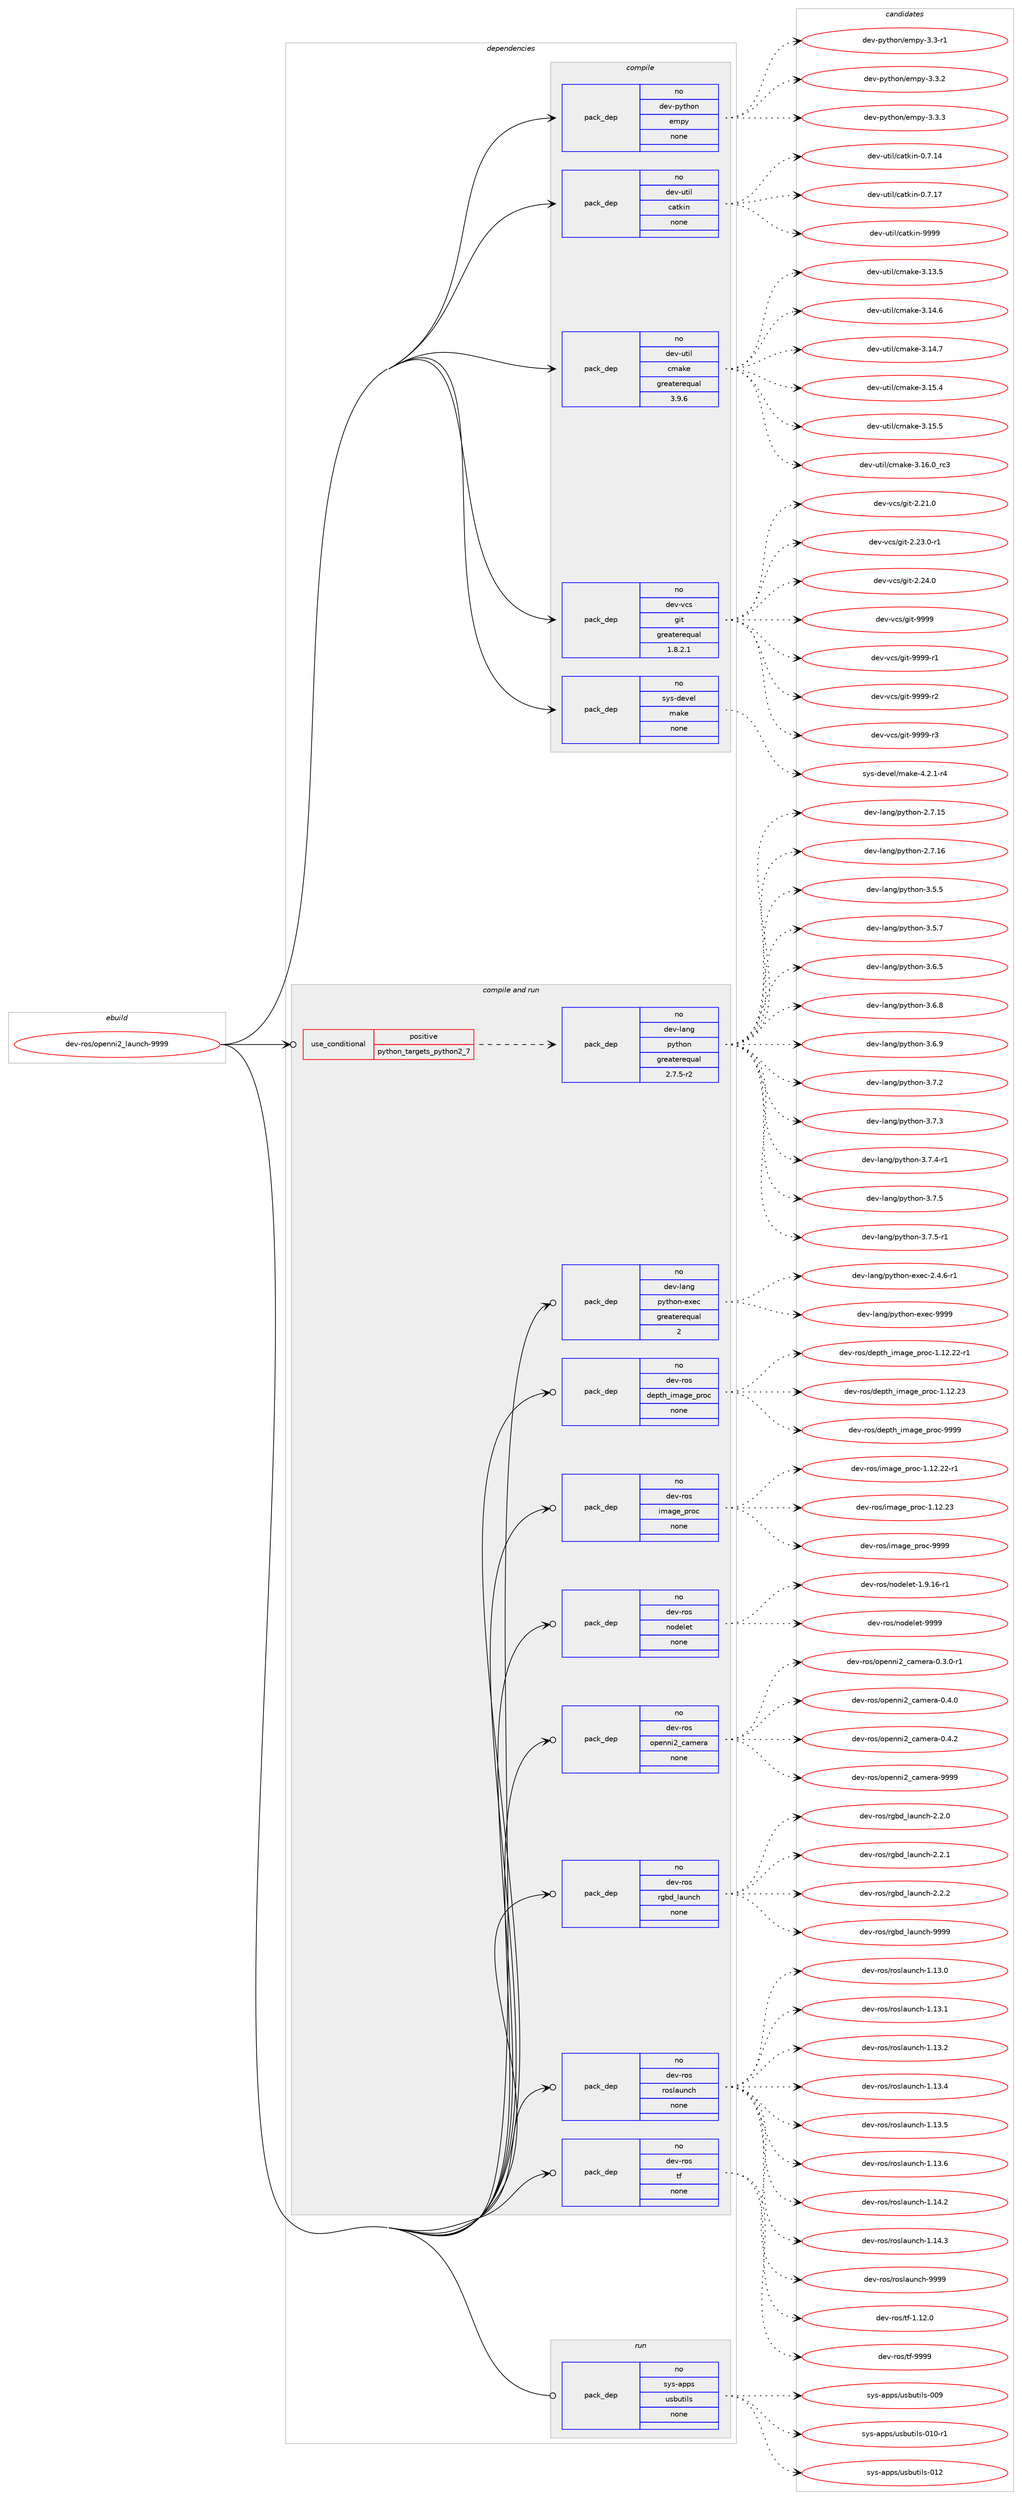 digraph prolog {

# *************
# Graph options
# *************

newrank=true;
concentrate=true;
compound=true;
graph [rankdir=LR,fontname=Helvetica,fontsize=10,ranksep=1.5];#, ranksep=2.5, nodesep=0.2];
edge  [arrowhead=vee];
node  [fontname=Helvetica,fontsize=10];

# **********
# The ebuild
# **********

subgraph cluster_leftcol {
color=gray;
rank=same;
label=<<i>ebuild</i>>;
id [label="dev-ros/openni2_launch-9999", color=red, width=4, href="../dev-ros/openni2_launch-9999.svg"];
}

# ****************
# The dependencies
# ****************

subgraph cluster_midcol {
color=gray;
label=<<i>dependencies</i>>;
subgraph cluster_compile {
fillcolor="#eeeeee";
style=filled;
label=<<i>compile</i>>;
subgraph pack491752 {
dependency657748 [label=<<TABLE BORDER="0" CELLBORDER="1" CELLSPACING="0" CELLPADDING="4" WIDTH="220"><TR><TD ROWSPAN="6" CELLPADDING="30">pack_dep</TD></TR><TR><TD WIDTH="110">no</TD></TR><TR><TD>dev-python</TD></TR><TR><TD>empy</TD></TR><TR><TD>none</TD></TR><TR><TD></TD></TR></TABLE>>, shape=none, color=blue];
}
id:e -> dependency657748:w [weight=20,style="solid",arrowhead="vee"];
subgraph pack491753 {
dependency657749 [label=<<TABLE BORDER="0" CELLBORDER="1" CELLSPACING="0" CELLPADDING="4" WIDTH="220"><TR><TD ROWSPAN="6" CELLPADDING="30">pack_dep</TD></TR><TR><TD WIDTH="110">no</TD></TR><TR><TD>dev-util</TD></TR><TR><TD>catkin</TD></TR><TR><TD>none</TD></TR><TR><TD></TD></TR></TABLE>>, shape=none, color=blue];
}
id:e -> dependency657749:w [weight=20,style="solid",arrowhead="vee"];
subgraph pack491754 {
dependency657750 [label=<<TABLE BORDER="0" CELLBORDER="1" CELLSPACING="0" CELLPADDING="4" WIDTH="220"><TR><TD ROWSPAN="6" CELLPADDING="30">pack_dep</TD></TR><TR><TD WIDTH="110">no</TD></TR><TR><TD>dev-util</TD></TR><TR><TD>cmake</TD></TR><TR><TD>greaterequal</TD></TR><TR><TD>3.9.6</TD></TR></TABLE>>, shape=none, color=blue];
}
id:e -> dependency657750:w [weight=20,style="solid",arrowhead="vee"];
subgraph pack491755 {
dependency657751 [label=<<TABLE BORDER="0" CELLBORDER="1" CELLSPACING="0" CELLPADDING="4" WIDTH="220"><TR><TD ROWSPAN="6" CELLPADDING="30">pack_dep</TD></TR><TR><TD WIDTH="110">no</TD></TR><TR><TD>dev-vcs</TD></TR><TR><TD>git</TD></TR><TR><TD>greaterequal</TD></TR><TR><TD>1.8.2.1</TD></TR></TABLE>>, shape=none, color=blue];
}
id:e -> dependency657751:w [weight=20,style="solid",arrowhead="vee"];
subgraph pack491756 {
dependency657752 [label=<<TABLE BORDER="0" CELLBORDER="1" CELLSPACING="0" CELLPADDING="4" WIDTH="220"><TR><TD ROWSPAN="6" CELLPADDING="30">pack_dep</TD></TR><TR><TD WIDTH="110">no</TD></TR><TR><TD>sys-devel</TD></TR><TR><TD>make</TD></TR><TR><TD>none</TD></TR><TR><TD></TD></TR></TABLE>>, shape=none, color=blue];
}
id:e -> dependency657752:w [weight=20,style="solid",arrowhead="vee"];
}
subgraph cluster_compileandrun {
fillcolor="#eeeeee";
style=filled;
label=<<i>compile and run</i>>;
subgraph cond154090 {
dependency657753 [label=<<TABLE BORDER="0" CELLBORDER="1" CELLSPACING="0" CELLPADDING="4"><TR><TD ROWSPAN="3" CELLPADDING="10">use_conditional</TD></TR><TR><TD>positive</TD></TR><TR><TD>python_targets_python2_7</TD></TR></TABLE>>, shape=none, color=red];
subgraph pack491757 {
dependency657754 [label=<<TABLE BORDER="0" CELLBORDER="1" CELLSPACING="0" CELLPADDING="4" WIDTH="220"><TR><TD ROWSPAN="6" CELLPADDING="30">pack_dep</TD></TR><TR><TD WIDTH="110">no</TD></TR><TR><TD>dev-lang</TD></TR><TR><TD>python</TD></TR><TR><TD>greaterequal</TD></TR><TR><TD>2.7.5-r2</TD></TR></TABLE>>, shape=none, color=blue];
}
dependency657753:e -> dependency657754:w [weight=20,style="dashed",arrowhead="vee"];
}
id:e -> dependency657753:w [weight=20,style="solid",arrowhead="odotvee"];
subgraph pack491758 {
dependency657755 [label=<<TABLE BORDER="0" CELLBORDER="1" CELLSPACING="0" CELLPADDING="4" WIDTH="220"><TR><TD ROWSPAN="6" CELLPADDING="30">pack_dep</TD></TR><TR><TD WIDTH="110">no</TD></TR><TR><TD>dev-lang</TD></TR><TR><TD>python-exec</TD></TR><TR><TD>greaterequal</TD></TR><TR><TD>2</TD></TR></TABLE>>, shape=none, color=blue];
}
id:e -> dependency657755:w [weight=20,style="solid",arrowhead="odotvee"];
subgraph pack491759 {
dependency657756 [label=<<TABLE BORDER="0" CELLBORDER="1" CELLSPACING="0" CELLPADDING="4" WIDTH="220"><TR><TD ROWSPAN="6" CELLPADDING="30">pack_dep</TD></TR><TR><TD WIDTH="110">no</TD></TR><TR><TD>dev-ros</TD></TR><TR><TD>depth_image_proc</TD></TR><TR><TD>none</TD></TR><TR><TD></TD></TR></TABLE>>, shape=none, color=blue];
}
id:e -> dependency657756:w [weight=20,style="solid",arrowhead="odotvee"];
subgraph pack491760 {
dependency657757 [label=<<TABLE BORDER="0" CELLBORDER="1" CELLSPACING="0" CELLPADDING="4" WIDTH="220"><TR><TD ROWSPAN="6" CELLPADDING="30">pack_dep</TD></TR><TR><TD WIDTH="110">no</TD></TR><TR><TD>dev-ros</TD></TR><TR><TD>image_proc</TD></TR><TR><TD>none</TD></TR><TR><TD></TD></TR></TABLE>>, shape=none, color=blue];
}
id:e -> dependency657757:w [weight=20,style="solid",arrowhead="odotvee"];
subgraph pack491761 {
dependency657758 [label=<<TABLE BORDER="0" CELLBORDER="1" CELLSPACING="0" CELLPADDING="4" WIDTH="220"><TR><TD ROWSPAN="6" CELLPADDING="30">pack_dep</TD></TR><TR><TD WIDTH="110">no</TD></TR><TR><TD>dev-ros</TD></TR><TR><TD>nodelet</TD></TR><TR><TD>none</TD></TR><TR><TD></TD></TR></TABLE>>, shape=none, color=blue];
}
id:e -> dependency657758:w [weight=20,style="solid",arrowhead="odotvee"];
subgraph pack491762 {
dependency657759 [label=<<TABLE BORDER="0" CELLBORDER="1" CELLSPACING="0" CELLPADDING="4" WIDTH="220"><TR><TD ROWSPAN="6" CELLPADDING="30">pack_dep</TD></TR><TR><TD WIDTH="110">no</TD></TR><TR><TD>dev-ros</TD></TR><TR><TD>openni2_camera</TD></TR><TR><TD>none</TD></TR><TR><TD></TD></TR></TABLE>>, shape=none, color=blue];
}
id:e -> dependency657759:w [weight=20,style="solid",arrowhead="odotvee"];
subgraph pack491763 {
dependency657760 [label=<<TABLE BORDER="0" CELLBORDER="1" CELLSPACING="0" CELLPADDING="4" WIDTH="220"><TR><TD ROWSPAN="6" CELLPADDING="30">pack_dep</TD></TR><TR><TD WIDTH="110">no</TD></TR><TR><TD>dev-ros</TD></TR><TR><TD>rgbd_launch</TD></TR><TR><TD>none</TD></TR><TR><TD></TD></TR></TABLE>>, shape=none, color=blue];
}
id:e -> dependency657760:w [weight=20,style="solid",arrowhead="odotvee"];
subgraph pack491764 {
dependency657761 [label=<<TABLE BORDER="0" CELLBORDER="1" CELLSPACING="0" CELLPADDING="4" WIDTH="220"><TR><TD ROWSPAN="6" CELLPADDING="30">pack_dep</TD></TR><TR><TD WIDTH="110">no</TD></TR><TR><TD>dev-ros</TD></TR><TR><TD>roslaunch</TD></TR><TR><TD>none</TD></TR><TR><TD></TD></TR></TABLE>>, shape=none, color=blue];
}
id:e -> dependency657761:w [weight=20,style="solid",arrowhead="odotvee"];
subgraph pack491765 {
dependency657762 [label=<<TABLE BORDER="0" CELLBORDER="1" CELLSPACING="0" CELLPADDING="4" WIDTH="220"><TR><TD ROWSPAN="6" CELLPADDING="30">pack_dep</TD></TR><TR><TD WIDTH="110">no</TD></TR><TR><TD>dev-ros</TD></TR><TR><TD>tf</TD></TR><TR><TD>none</TD></TR><TR><TD></TD></TR></TABLE>>, shape=none, color=blue];
}
id:e -> dependency657762:w [weight=20,style="solid",arrowhead="odotvee"];
}
subgraph cluster_run {
fillcolor="#eeeeee";
style=filled;
label=<<i>run</i>>;
subgraph pack491766 {
dependency657763 [label=<<TABLE BORDER="0" CELLBORDER="1" CELLSPACING="0" CELLPADDING="4" WIDTH="220"><TR><TD ROWSPAN="6" CELLPADDING="30">pack_dep</TD></TR><TR><TD WIDTH="110">no</TD></TR><TR><TD>sys-apps</TD></TR><TR><TD>usbutils</TD></TR><TR><TD>none</TD></TR><TR><TD></TD></TR></TABLE>>, shape=none, color=blue];
}
id:e -> dependency657763:w [weight=20,style="solid",arrowhead="odot"];
}
}

# **************
# The candidates
# **************

subgraph cluster_choices {
rank=same;
color=gray;
label=<<i>candidates</i>>;

subgraph choice491752 {
color=black;
nodesep=1;
choice1001011184511212111610411111047101109112121455146514511449 [label="dev-python/empy-3.3-r1", color=red, width=4,href="../dev-python/empy-3.3-r1.svg"];
choice1001011184511212111610411111047101109112121455146514650 [label="dev-python/empy-3.3.2", color=red, width=4,href="../dev-python/empy-3.3.2.svg"];
choice1001011184511212111610411111047101109112121455146514651 [label="dev-python/empy-3.3.3", color=red, width=4,href="../dev-python/empy-3.3.3.svg"];
dependency657748:e -> choice1001011184511212111610411111047101109112121455146514511449:w [style=dotted,weight="100"];
dependency657748:e -> choice1001011184511212111610411111047101109112121455146514650:w [style=dotted,weight="100"];
dependency657748:e -> choice1001011184511212111610411111047101109112121455146514651:w [style=dotted,weight="100"];
}
subgraph choice491753 {
color=black;
nodesep=1;
choice1001011184511711610510847999711610710511045484655464952 [label="dev-util/catkin-0.7.14", color=red, width=4,href="../dev-util/catkin-0.7.14.svg"];
choice1001011184511711610510847999711610710511045484655464955 [label="dev-util/catkin-0.7.17", color=red, width=4,href="../dev-util/catkin-0.7.17.svg"];
choice100101118451171161051084799971161071051104557575757 [label="dev-util/catkin-9999", color=red, width=4,href="../dev-util/catkin-9999.svg"];
dependency657749:e -> choice1001011184511711610510847999711610710511045484655464952:w [style=dotted,weight="100"];
dependency657749:e -> choice1001011184511711610510847999711610710511045484655464955:w [style=dotted,weight="100"];
dependency657749:e -> choice100101118451171161051084799971161071051104557575757:w [style=dotted,weight="100"];
}
subgraph choice491754 {
color=black;
nodesep=1;
choice1001011184511711610510847991099710710145514649514653 [label="dev-util/cmake-3.13.5", color=red, width=4,href="../dev-util/cmake-3.13.5.svg"];
choice1001011184511711610510847991099710710145514649524654 [label="dev-util/cmake-3.14.6", color=red, width=4,href="../dev-util/cmake-3.14.6.svg"];
choice1001011184511711610510847991099710710145514649524655 [label="dev-util/cmake-3.14.7", color=red, width=4,href="../dev-util/cmake-3.14.7.svg"];
choice1001011184511711610510847991099710710145514649534652 [label="dev-util/cmake-3.15.4", color=red, width=4,href="../dev-util/cmake-3.15.4.svg"];
choice1001011184511711610510847991099710710145514649534653 [label="dev-util/cmake-3.15.5", color=red, width=4,href="../dev-util/cmake-3.15.5.svg"];
choice1001011184511711610510847991099710710145514649544648951149951 [label="dev-util/cmake-3.16.0_rc3", color=red, width=4,href="../dev-util/cmake-3.16.0_rc3.svg"];
dependency657750:e -> choice1001011184511711610510847991099710710145514649514653:w [style=dotted,weight="100"];
dependency657750:e -> choice1001011184511711610510847991099710710145514649524654:w [style=dotted,weight="100"];
dependency657750:e -> choice1001011184511711610510847991099710710145514649524655:w [style=dotted,weight="100"];
dependency657750:e -> choice1001011184511711610510847991099710710145514649534652:w [style=dotted,weight="100"];
dependency657750:e -> choice1001011184511711610510847991099710710145514649534653:w [style=dotted,weight="100"];
dependency657750:e -> choice1001011184511711610510847991099710710145514649544648951149951:w [style=dotted,weight="100"];
}
subgraph choice491755 {
color=black;
nodesep=1;
choice10010111845118991154710310511645504650494648 [label="dev-vcs/git-2.21.0", color=red, width=4,href="../dev-vcs/git-2.21.0.svg"];
choice100101118451189911547103105116455046505146484511449 [label="dev-vcs/git-2.23.0-r1", color=red, width=4,href="../dev-vcs/git-2.23.0-r1.svg"];
choice10010111845118991154710310511645504650524648 [label="dev-vcs/git-2.24.0", color=red, width=4,href="../dev-vcs/git-2.24.0.svg"];
choice1001011184511899115471031051164557575757 [label="dev-vcs/git-9999", color=red, width=4,href="../dev-vcs/git-9999.svg"];
choice10010111845118991154710310511645575757574511449 [label="dev-vcs/git-9999-r1", color=red, width=4,href="../dev-vcs/git-9999-r1.svg"];
choice10010111845118991154710310511645575757574511450 [label="dev-vcs/git-9999-r2", color=red, width=4,href="../dev-vcs/git-9999-r2.svg"];
choice10010111845118991154710310511645575757574511451 [label="dev-vcs/git-9999-r3", color=red, width=4,href="../dev-vcs/git-9999-r3.svg"];
dependency657751:e -> choice10010111845118991154710310511645504650494648:w [style=dotted,weight="100"];
dependency657751:e -> choice100101118451189911547103105116455046505146484511449:w [style=dotted,weight="100"];
dependency657751:e -> choice10010111845118991154710310511645504650524648:w [style=dotted,weight="100"];
dependency657751:e -> choice1001011184511899115471031051164557575757:w [style=dotted,weight="100"];
dependency657751:e -> choice10010111845118991154710310511645575757574511449:w [style=dotted,weight="100"];
dependency657751:e -> choice10010111845118991154710310511645575757574511450:w [style=dotted,weight="100"];
dependency657751:e -> choice10010111845118991154710310511645575757574511451:w [style=dotted,weight="100"];
}
subgraph choice491756 {
color=black;
nodesep=1;
choice1151211154510010111810110847109971071014552465046494511452 [label="sys-devel/make-4.2.1-r4", color=red, width=4,href="../sys-devel/make-4.2.1-r4.svg"];
dependency657752:e -> choice1151211154510010111810110847109971071014552465046494511452:w [style=dotted,weight="100"];
}
subgraph choice491757 {
color=black;
nodesep=1;
choice10010111845108971101034711212111610411111045504655464953 [label="dev-lang/python-2.7.15", color=red, width=4,href="../dev-lang/python-2.7.15.svg"];
choice10010111845108971101034711212111610411111045504655464954 [label="dev-lang/python-2.7.16", color=red, width=4,href="../dev-lang/python-2.7.16.svg"];
choice100101118451089711010347112121116104111110455146534653 [label="dev-lang/python-3.5.5", color=red, width=4,href="../dev-lang/python-3.5.5.svg"];
choice100101118451089711010347112121116104111110455146534655 [label="dev-lang/python-3.5.7", color=red, width=4,href="../dev-lang/python-3.5.7.svg"];
choice100101118451089711010347112121116104111110455146544653 [label="dev-lang/python-3.6.5", color=red, width=4,href="../dev-lang/python-3.6.5.svg"];
choice100101118451089711010347112121116104111110455146544656 [label="dev-lang/python-3.6.8", color=red, width=4,href="../dev-lang/python-3.6.8.svg"];
choice100101118451089711010347112121116104111110455146544657 [label="dev-lang/python-3.6.9", color=red, width=4,href="../dev-lang/python-3.6.9.svg"];
choice100101118451089711010347112121116104111110455146554650 [label="dev-lang/python-3.7.2", color=red, width=4,href="../dev-lang/python-3.7.2.svg"];
choice100101118451089711010347112121116104111110455146554651 [label="dev-lang/python-3.7.3", color=red, width=4,href="../dev-lang/python-3.7.3.svg"];
choice1001011184510897110103471121211161041111104551465546524511449 [label="dev-lang/python-3.7.4-r1", color=red, width=4,href="../dev-lang/python-3.7.4-r1.svg"];
choice100101118451089711010347112121116104111110455146554653 [label="dev-lang/python-3.7.5", color=red, width=4,href="../dev-lang/python-3.7.5.svg"];
choice1001011184510897110103471121211161041111104551465546534511449 [label="dev-lang/python-3.7.5-r1", color=red, width=4,href="../dev-lang/python-3.7.5-r1.svg"];
dependency657754:e -> choice10010111845108971101034711212111610411111045504655464953:w [style=dotted,weight="100"];
dependency657754:e -> choice10010111845108971101034711212111610411111045504655464954:w [style=dotted,weight="100"];
dependency657754:e -> choice100101118451089711010347112121116104111110455146534653:w [style=dotted,weight="100"];
dependency657754:e -> choice100101118451089711010347112121116104111110455146534655:w [style=dotted,weight="100"];
dependency657754:e -> choice100101118451089711010347112121116104111110455146544653:w [style=dotted,weight="100"];
dependency657754:e -> choice100101118451089711010347112121116104111110455146544656:w [style=dotted,weight="100"];
dependency657754:e -> choice100101118451089711010347112121116104111110455146544657:w [style=dotted,weight="100"];
dependency657754:e -> choice100101118451089711010347112121116104111110455146554650:w [style=dotted,weight="100"];
dependency657754:e -> choice100101118451089711010347112121116104111110455146554651:w [style=dotted,weight="100"];
dependency657754:e -> choice1001011184510897110103471121211161041111104551465546524511449:w [style=dotted,weight="100"];
dependency657754:e -> choice100101118451089711010347112121116104111110455146554653:w [style=dotted,weight="100"];
dependency657754:e -> choice1001011184510897110103471121211161041111104551465546534511449:w [style=dotted,weight="100"];
}
subgraph choice491758 {
color=black;
nodesep=1;
choice10010111845108971101034711212111610411111045101120101994550465246544511449 [label="dev-lang/python-exec-2.4.6-r1", color=red, width=4,href="../dev-lang/python-exec-2.4.6-r1.svg"];
choice10010111845108971101034711212111610411111045101120101994557575757 [label="dev-lang/python-exec-9999", color=red, width=4,href="../dev-lang/python-exec-9999.svg"];
dependency657755:e -> choice10010111845108971101034711212111610411111045101120101994550465246544511449:w [style=dotted,weight="100"];
dependency657755:e -> choice10010111845108971101034711212111610411111045101120101994557575757:w [style=dotted,weight="100"];
}
subgraph choice491759 {
color=black;
nodesep=1;
choice10010111845114111115471001011121161049510510997103101951121141119945494649504650504511449 [label="dev-ros/depth_image_proc-1.12.22-r1", color=red, width=4,href="../dev-ros/depth_image_proc-1.12.22-r1.svg"];
choice1001011184511411111547100101112116104951051099710310195112114111994549464950465051 [label="dev-ros/depth_image_proc-1.12.23", color=red, width=4,href="../dev-ros/depth_image_proc-1.12.23.svg"];
choice1001011184511411111547100101112116104951051099710310195112114111994557575757 [label="dev-ros/depth_image_proc-9999", color=red, width=4,href="../dev-ros/depth_image_proc-9999.svg"];
dependency657756:e -> choice10010111845114111115471001011121161049510510997103101951121141119945494649504650504511449:w [style=dotted,weight="100"];
dependency657756:e -> choice1001011184511411111547100101112116104951051099710310195112114111994549464950465051:w [style=dotted,weight="100"];
dependency657756:e -> choice1001011184511411111547100101112116104951051099710310195112114111994557575757:w [style=dotted,weight="100"];
}
subgraph choice491760 {
color=black;
nodesep=1;
choice100101118451141111154710510997103101951121141119945494649504650504511449 [label="dev-ros/image_proc-1.12.22-r1", color=red, width=4,href="../dev-ros/image_proc-1.12.22-r1.svg"];
choice10010111845114111115471051099710310195112114111994549464950465051 [label="dev-ros/image_proc-1.12.23", color=red, width=4,href="../dev-ros/image_proc-1.12.23.svg"];
choice10010111845114111115471051099710310195112114111994557575757 [label="dev-ros/image_proc-9999", color=red, width=4,href="../dev-ros/image_proc-9999.svg"];
dependency657757:e -> choice100101118451141111154710510997103101951121141119945494649504650504511449:w [style=dotted,weight="100"];
dependency657757:e -> choice10010111845114111115471051099710310195112114111994549464950465051:w [style=dotted,weight="100"];
dependency657757:e -> choice10010111845114111115471051099710310195112114111994557575757:w [style=dotted,weight="100"];
}
subgraph choice491761 {
color=black;
nodesep=1;
choice1001011184511411111547110111100101108101116454946574649544511449 [label="dev-ros/nodelet-1.9.16-r1", color=red, width=4,href="../dev-ros/nodelet-1.9.16-r1.svg"];
choice10010111845114111115471101111001011081011164557575757 [label="dev-ros/nodelet-9999", color=red, width=4,href="../dev-ros/nodelet-9999.svg"];
dependency657758:e -> choice1001011184511411111547110111100101108101116454946574649544511449:w [style=dotted,weight="100"];
dependency657758:e -> choice10010111845114111115471101111001011081011164557575757:w [style=dotted,weight="100"];
}
subgraph choice491762 {
color=black;
nodesep=1;
choice100101118451141111154711111210111011010550959997109101114974548465146484511449 [label="dev-ros/openni2_camera-0.3.0-r1", color=red, width=4,href="../dev-ros/openni2_camera-0.3.0-r1.svg"];
choice10010111845114111115471111121011101101055095999710910111497454846524648 [label="dev-ros/openni2_camera-0.4.0", color=red, width=4,href="../dev-ros/openni2_camera-0.4.0.svg"];
choice10010111845114111115471111121011101101055095999710910111497454846524650 [label="dev-ros/openni2_camera-0.4.2", color=red, width=4,href="../dev-ros/openni2_camera-0.4.2.svg"];
choice100101118451141111154711111210111011010550959997109101114974557575757 [label="dev-ros/openni2_camera-9999", color=red, width=4,href="../dev-ros/openni2_camera-9999.svg"];
dependency657759:e -> choice100101118451141111154711111210111011010550959997109101114974548465146484511449:w [style=dotted,weight="100"];
dependency657759:e -> choice10010111845114111115471111121011101101055095999710910111497454846524648:w [style=dotted,weight="100"];
dependency657759:e -> choice10010111845114111115471111121011101101055095999710910111497454846524650:w [style=dotted,weight="100"];
dependency657759:e -> choice100101118451141111154711111210111011010550959997109101114974557575757:w [style=dotted,weight="100"];
}
subgraph choice491763 {
color=black;
nodesep=1;
choice100101118451141111154711410398100951089711711099104455046504648 [label="dev-ros/rgbd_launch-2.2.0", color=red, width=4,href="../dev-ros/rgbd_launch-2.2.0.svg"];
choice100101118451141111154711410398100951089711711099104455046504649 [label="dev-ros/rgbd_launch-2.2.1", color=red, width=4,href="../dev-ros/rgbd_launch-2.2.1.svg"];
choice100101118451141111154711410398100951089711711099104455046504650 [label="dev-ros/rgbd_launch-2.2.2", color=red, width=4,href="../dev-ros/rgbd_launch-2.2.2.svg"];
choice1001011184511411111547114103981009510897117110991044557575757 [label="dev-ros/rgbd_launch-9999", color=red, width=4,href="../dev-ros/rgbd_launch-9999.svg"];
dependency657760:e -> choice100101118451141111154711410398100951089711711099104455046504648:w [style=dotted,weight="100"];
dependency657760:e -> choice100101118451141111154711410398100951089711711099104455046504649:w [style=dotted,weight="100"];
dependency657760:e -> choice100101118451141111154711410398100951089711711099104455046504650:w [style=dotted,weight="100"];
dependency657760:e -> choice1001011184511411111547114103981009510897117110991044557575757:w [style=dotted,weight="100"];
}
subgraph choice491764 {
color=black;
nodesep=1;
choice1001011184511411111547114111115108971171109910445494649514648 [label="dev-ros/roslaunch-1.13.0", color=red, width=4,href="../dev-ros/roslaunch-1.13.0.svg"];
choice1001011184511411111547114111115108971171109910445494649514649 [label="dev-ros/roslaunch-1.13.1", color=red, width=4,href="../dev-ros/roslaunch-1.13.1.svg"];
choice1001011184511411111547114111115108971171109910445494649514650 [label="dev-ros/roslaunch-1.13.2", color=red, width=4,href="../dev-ros/roslaunch-1.13.2.svg"];
choice1001011184511411111547114111115108971171109910445494649514652 [label="dev-ros/roslaunch-1.13.4", color=red, width=4,href="../dev-ros/roslaunch-1.13.4.svg"];
choice1001011184511411111547114111115108971171109910445494649514653 [label="dev-ros/roslaunch-1.13.5", color=red, width=4,href="../dev-ros/roslaunch-1.13.5.svg"];
choice1001011184511411111547114111115108971171109910445494649514654 [label="dev-ros/roslaunch-1.13.6", color=red, width=4,href="../dev-ros/roslaunch-1.13.6.svg"];
choice1001011184511411111547114111115108971171109910445494649524650 [label="dev-ros/roslaunch-1.14.2", color=red, width=4,href="../dev-ros/roslaunch-1.14.2.svg"];
choice1001011184511411111547114111115108971171109910445494649524651 [label="dev-ros/roslaunch-1.14.3", color=red, width=4,href="../dev-ros/roslaunch-1.14.3.svg"];
choice100101118451141111154711411111510897117110991044557575757 [label="dev-ros/roslaunch-9999", color=red, width=4,href="../dev-ros/roslaunch-9999.svg"];
dependency657761:e -> choice1001011184511411111547114111115108971171109910445494649514648:w [style=dotted,weight="100"];
dependency657761:e -> choice1001011184511411111547114111115108971171109910445494649514649:w [style=dotted,weight="100"];
dependency657761:e -> choice1001011184511411111547114111115108971171109910445494649514650:w [style=dotted,weight="100"];
dependency657761:e -> choice1001011184511411111547114111115108971171109910445494649514652:w [style=dotted,weight="100"];
dependency657761:e -> choice1001011184511411111547114111115108971171109910445494649514653:w [style=dotted,weight="100"];
dependency657761:e -> choice1001011184511411111547114111115108971171109910445494649514654:w [style=dotted,weight="100"];
dependency657761:e -> choice1001011184511411111547114111115108971171109910445494649524650:w [style=dotted,weight="100"];
dependency657761:e -> choice1001011184511411111547114111115108971171109910445494649524651:w [style=dotted,weight="100"];
dependency657761:e -> choice100101118451141111154711411111510897117110991044557575757:w [style=dotted,weight="100"];
}
subgraph choice491765 {
color=black;
nodesep=1;
choice100101118451141111154711610245494649504648 [label="dev-ros/tf-1.12.0", color=red, width=4,href="../dev-ros/tf-1.12.0.svg"];
choice10010111845114111115471161024557575757 [label="dev-ros/tf-9999", color=red, width=4,href="../dev-ros/tf-9999.svg"];
dependency657762:e -> choice100101118451141111154711610245494649504648:w [style=dotted,weight="100"];
dependency657762:e -> choice10010111845114111115471161024557575757:w [style=dotted,weight="100"];
}
subgraph choice491766 {
color=black;
nodesep=1;
choice1151211154597112112115471171159811711610510811545484857 [label="sys-apps/usbutils-009", color=red, width=4,href="../sys-apps/usbutils-009.svg"];
choice11512111545971121121154711711598117116105108115454849484511449 [label="sys-apps/usbutils-010-r1", color=red, width=4,href="../sys-apps/usbutils-010-r1.svg"];
choice1151211154597112112115471171159811711610510811545484950 [label="sys-apps/usbutils-012", color=red, width=4,href="../sys-apps/usbutils-012.svg"];
dependency657763:e -> choice1151211154597112112115471171159811711610510811545484857:w [style=dotted,weight="100"];
dependency657763:e -> choice11512111545971121121154711711598117116105108115454849484511449:w [style=dotted,weight="100"];
dependency657763:e -> choice1151211154597112112115471171159811711610510811545484950:w [style=dotted,weight="100"];
}
}

}
